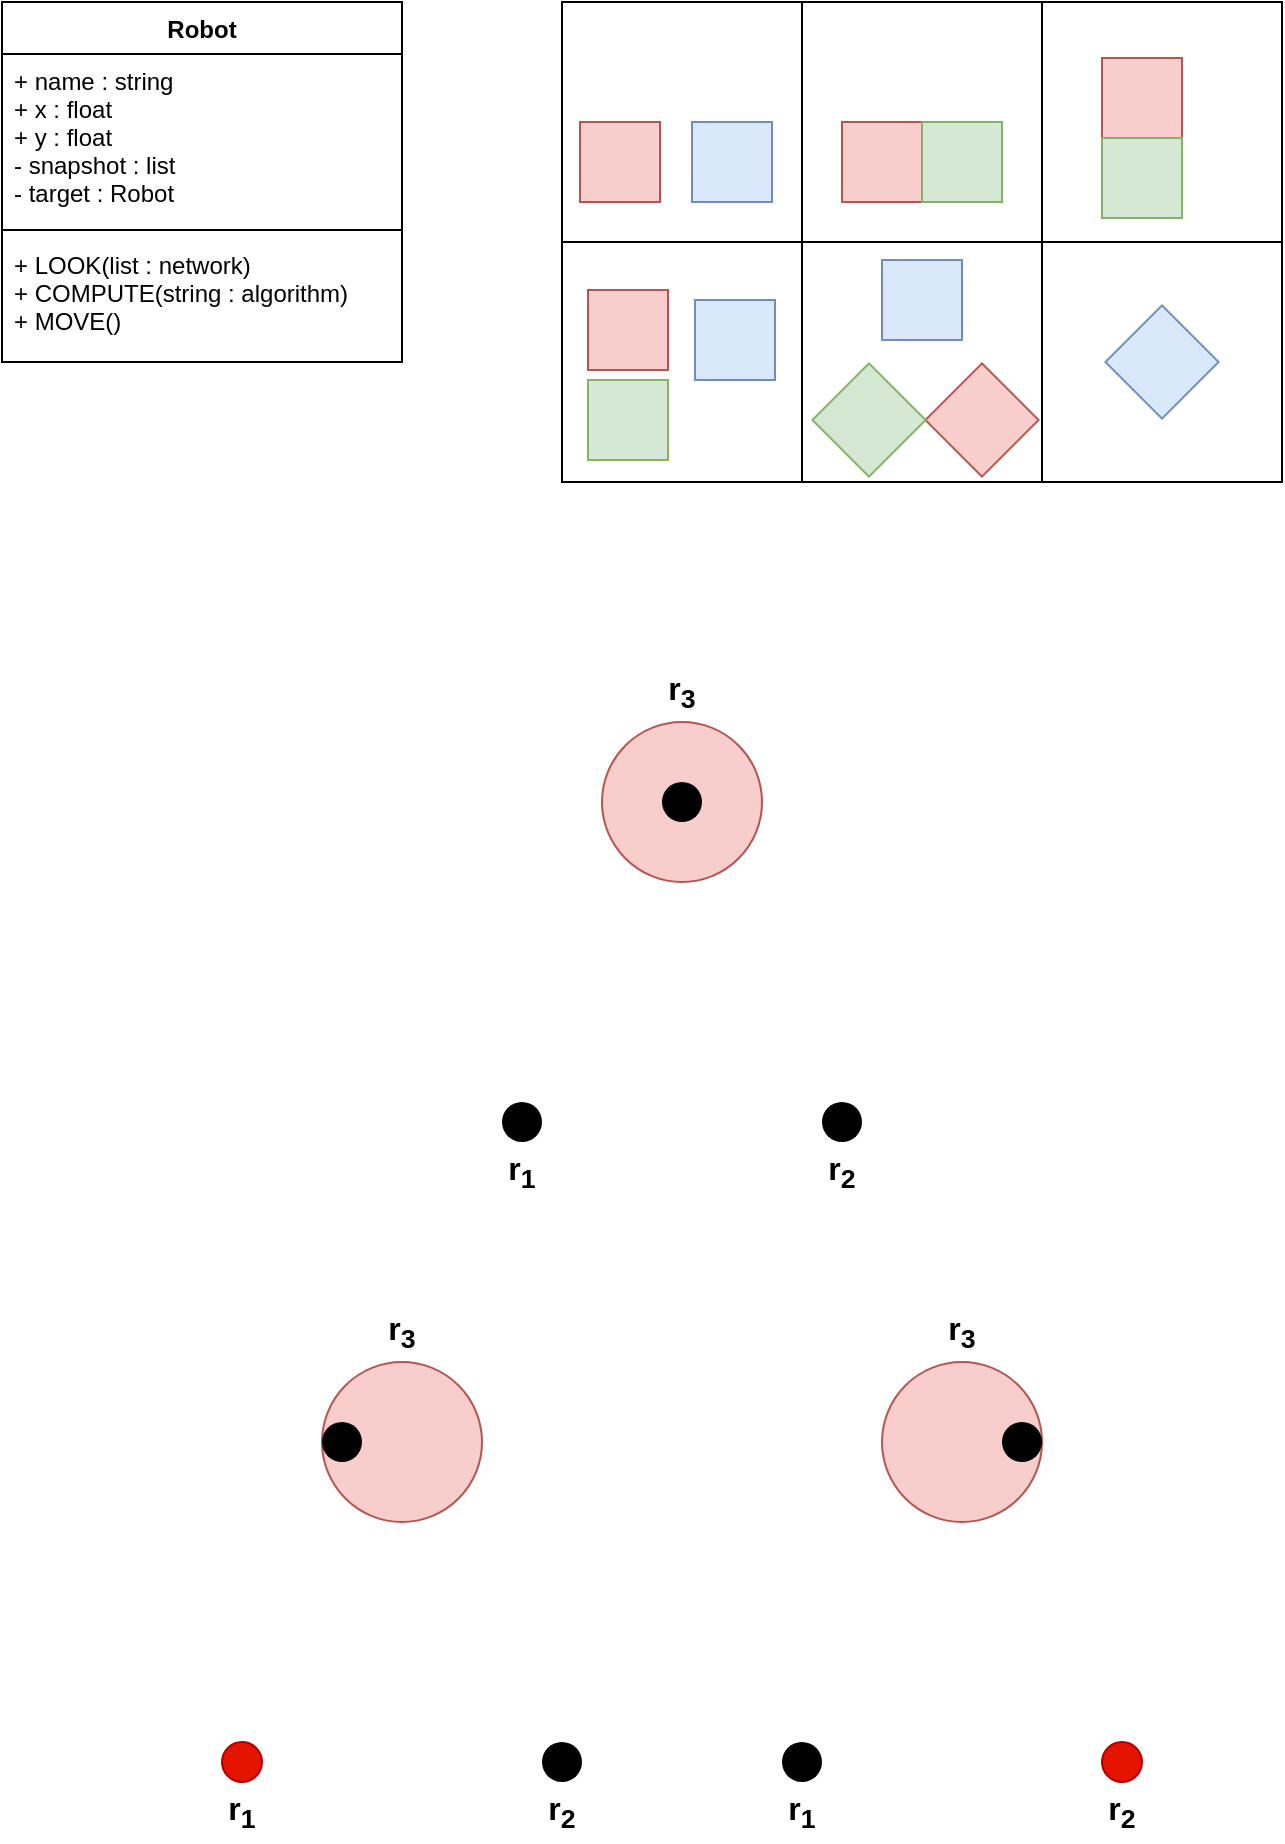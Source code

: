 <mxfile version="11.1.4" type="github"><diagram id="PBd7I97_iz6SL33BSWpR" name="Page-1"><mxGraphModel dx="918" dy="475" grid="1" gridSize="10" guides="1" tooltips="1" connect="1" arrows="1" fold="1" page="1" pageScale="1" pageWidth="827" pageHeight="1169" math="0" shadow="0"><root><mxCell id="0"/><mxCell id="1" parent="0"/><mxCell id="J5hD7kxmrD2mWsTnJBY3-1" value="Robot" style="swimlane;fontStyle=1;align=center;verticalAlign=top;childLayout=stackLayout;horizontal=1;startSize=26;horizontalStack=0;resizeParent=1;resizeParentMax=0;resizeLast=0;collapsible=1;marginBottom=0;" vertex="1" parent="1"><mxGeometry x="120" y="40" width="200" height="180" as="geometry"><mxRectangle x="120" y="40" width="60" height="26" as="alternateBounds"/></mxGeometry></mxCell><mxCell id="J5hD7kxmrD2mWsTnJBY3-2" value="+ name : string&#xA;+ x : float&#xA;+ y : float&#xA;- snapshot : list&#xA;- target : Robot&#xA;" style="text;strokeColor=none;fillColor=none;align=left;verticalAlign=top;spacingLeft=4;spacingRight=4;overflow=hidden;rotatable=0;points=[[0,0.5],[1,0.5]];portConstraint=eastwest;" vertex="1" parent="J5hD7kxmrD2mWsTnJBY3-1"><mxGeometry y="26" width="200" height="84" as="geometry"/></mxCell><mxCell id="J5hD7kxmrD2mWsTnJBY3-3" value="" style="line;strokeWidth=1;fillColor=none;align=left;verticalAlign=middle;spacingTop=-1;spacingLeft=3;spacingRight=3;rotatable=0;labelPosition=right;points=[];portConstraint=eastwest;" vertex="1" parent="J5hD7kxmrD2mWsTnJBY3-1"><mxGeometry y="110" width="200" height="8" as="geometry"/></mxCell><mxCell id="J5hD7kxmrD2mWsTnJBY3-4" value="+ LOOK(list : network)&#xA;+ COMPUTE(string : algorithm)&#xA;+ MOVE()&#xA;" style="text;strokeColor=none;fillColor=none;align=left;verticalAlign=top;spacingLeft=4;spacingRight=4;overflow=hidden;rotatable=0;points=[[0,0.5],[1,0.5]];portConstraint=eastwest;" vertex="1" parent="J5hD7kxmrD2mWsTnJBY3-1"><mxGeometry y="118" width="200" height="62" as="geometry"/></mxCell><mxCell id="J5hD7kxmrD2mWsTnJBY3-5" value="" style="rounded=0;whiteSpace=wrap;html=1;" vertex="1" parent="1"><mxGeometry x="400" y="40" width="120" height="120" as="geometry"/></mxCell><mxCell id="J5hD7kxmrD2mWsTnJBY3-6" value="" style="rounded=0;whiteSpace=wrap;html=1;" vertex="1" parent="1"><mxGeometry x="520" y="40" width="120" height="120" as="geometry"/></mxCell><mxCell id="J5hD7kxmrD2mWsTnJBY3-7" value="" style="rounded=0;whiteSpace=wrap;html=1;" vertex="1" parent="1"><mxGeometry x="640" y="40" width="120" height="120" as="geometry"/></mxCell><mxCell id="J5hD7kxmrD2mWsTnJBY3-8" value="" style="rounded=0;whiteSpace=wrap;html=1;" vertex="1" parent="1"><mxGeometry x="400" y="160" width="120" height="120" as="geometry"/></mxCell><mxCell id="J5hD7kxmrD2mWsTnJBY3-9" value="" style="rounded=0;whiteSpace=wrap;html=1;" vertex="1" parent="1"><mxGeometry x="520" y="160" width="120" height="120" as="geometry"/></mxCell><mxCell id="J5hD7kxmrD2mWsTnJBY3-10" value="" style="rounded=0;whiteSpace=wrap;html=1;" vertex="1" parent="1"><mxGeometry x="640" y="160" width="120" height="120" as="geometry"/></mxCell><mxCell id="J5hD7kxmrD2mWsTnJBY3-12" value="" style="whiteSpace=wrap;html=1;aspect=fixed;fillColor=#f8cecc;strokeColor=#b85450;" vertex="1" parent="1"><mxGeometry x="409" y="100" width="40" height="40" as="geometry"/></mxCell><mxCell id="J5hD7kxmrD2mWsTnJBY3-13" value="" style="whiteSpace=wrap;html=1;aspect=fixed;fillColor=#dae8fc;strokeColor=#6c8ebf;" vertex="1" parent="1"><mxGeometry x="465" y="100" width="40" height="40" as="geometry"/></mxCell><mxCell id="J5hD7kxmrD2mWsTnJBY3-14" value="" style="whiteSpace=wrap;html=1;aspect=fixed;fillColor=#f8cecc;strokeColor=#b85450;" vertex="1" parent="1"><mxGeometry x="540" y="100" width="40" height="40" as="geometry"/></mxCell><mxCell id="J5hD7kxmrD2mWsTnJBY3-15" value="" style="whiteSpace=wrap;html=1;aspect=fixed;fillColor=#d5e8d4;strokeColor=#82b366;" vertex="1" parent="1"><mxGeometry x="580" y="100" width="40" height="40" as="geometry"/></mxCell><mxCell id="J5hD7kxmrD2mWsTnJBY3-16" value="" style="whiteSpace=wrap;html=1;aspect=fixed;fillColor=#f8cecc;strokeColor=#b85450;" vertex="1" parent="1"><mxGeometry x="670" y="68" width="40" height="40" as="geometry"/></mxCell><mxCell id="J5hD7kxmrD2mWsTnJBY3-17" value="" style="whiteSpace=wrap;html=1;aspect=fixed;fillColor=#d5e8d4;strokeColor=#82b366;" vertex="1" parent="1"><mxGeometry x="670" y="108" width="40" height="40" as="geometry"/></mxCell><mxCell id="J5hD7kxmrD2mWsTnJBY3-18" value="" style="whiteSpace=wrap;html=1;aspect=fixed;fillColor=#f8cecc;strokeColor=#b85450;" vertex="1" parent="1"><mxGeometry x="413" y="184" width="40" height="40" as="geometry"/></mxCell><mxCell id="J5hD7kxmrD2mWsTnJBY3-19" value="" style="whiteSpace=wrap;html=1;aspect=fixed;fillColor=#d5e8d4;strokeColor=#82b366;" vertex="1" parent="1"><mxGeometry x="413" y="229" width="40" height="40" as="geometry"/></mxCell><mxCell id="J5hD7kxmrD2mWsTnJBY3-20" value="" style="whiteSpace=wrap;html=1;aspect=fixed;fillColor=#dae8fc;strokeColor=#6c8ebf;" vertex="1" parent="1"><mxGeometry x="466.5" y="189" width="40" height="40" as="geometry"/></mxCell><mxCell id="J5hD7kxmrD2mWsTnJBY3-21" value="" style="whiteSpace=wrap;html=1;aspect=fixed;fillColor=#f8cecc;strokeColor=#b85450;rotation=45;direction=south;" vertex="1" parent="1"><mxGeometry x="590" y="229" width="40" height="40" as="geometry"/></mxCell><mxCell id="J5hD7kxmrD2mWsTnJBY3-22" value="" style="whiteSpace=wrap;html=1;aspect=fixed;fillColor=#d5e8d4;strokeColor=#82b366;rotation=45;" vertex="1" parent="1"><mxGeometry x="533.5" y="229" width="40" height="40" as="geometry"/></mxCell><mxCell id="J5hD7kxmrD2mWsTnJBY3-23" value="" style="whiteSpace=wrap;html=1;aspect=fixed;fillColor=#dae8fc;strokeColor=#6c8ebf;rotation=45;" vertex="1" parent="1"><mxGeometry x="680" y="200" width="40" height="40" as="geometry"/></mxCell><mxCell id="J5hD7kxmrD2mWsTnJBY3-27" value="" style="whiteSpace=wrap;html=1;aspect=fixed;fillColor=#dae8fc;strokeColor=#6c8ebf;" vertex="1" parent="1"><mxGeometry x="560" y="169" width="40" height="40" as="geometry"/></mxCell><mxCell id="J5hD7kxmrD2mWsTnJBY3-33" value="" style="ellipse;whiteSpace=wrap;html=1;aspect=fixed;fillColor=#F8CECC;strokeColor=#b85450;gradientColor=none;" vertex="1" parent="1"><mxGeometry x="280" y="720" width="80" height="80" as="geometry"/></mxCell><mxCell id="J5hD7kxmrD2mWsTnJBY3-34" value="" style="ellipse;whiteSpace=wrap;html=1;aspect=fixed;fillColor=#e51400;strokeColor=#B20000;fontColor=#ffffff;" vertex="1" parent="1"><mxGeometry x="230" y="910" width="20" height="20" as="geometry"/></mxCell><mxCell id="J5hD7kxmrD2mWsTnJBY3-35" value="" style="ellipse;whiteSpace=wrap;html=1;aspect=fixed;fillColor=#000000;strokeColor=none;fontColor=#ffffff;" vertex="1" parent="1"><mxGeometry x="390" y="910" width="20" height="20" as="geometry"/></mxCell><mxCell id="J5hD7kxmrD2mWsTnJBY3-36" value="" style="ellipse;whiteSpace=wrap;html=1;aspect=fixed;fillColor=#000000;strokeColor=none;fontColor=#ffffff;" vertex="1" parent="1"><mxGeometry x="280" y="750" width="20" height="20" as="geometry"/></mxCell><mxCell id="J5hD7kxmrD2mWsTnJBY3-42" value="" style="ellipse;whiteSpace=wrap;html=1;aspect=fixed;fillColor=#F8CECC;strokeColor=#b85450;gradientColor=none;flipH=0;" vertex="1" parent="1"><mxGeometry x="560" y="720" width="80" height="80" as="geometry"/></mxCell><mxCell id="J5hD7kxmrD2mWsTnJBY3-43" value="" style="ellipse;whiteSpace=wrap;html=1;aspect=fixed;fillColor=#000000;strokeColor=none;fontColor=#ffffff;flipH=0;" vertex="1" parent="1"><mxGeometry x="510" y="910" width="20" height="20" as="geometry"/></mxCell><mxCell id="J5hD7kxmrD2mWsTnJBY3-44" value="" style="ellipse;whiteSpace=wrap;html=1;aspect=fixed;fillColor=#e51400;strokeColor=#B20000;fontColor=#ffffff;flipH=0;" vertex="1" parent="1"><mxGeometry x="670" y="910" width="20" height="20" as="geometry"/></mxCell><mxCell id="J5hD7kxmrD2mWsTnJBY3-45" value="" style="ellipse;whiteSpace=wrap;html=1;aspect=fixed;fillColor=#000000;strokeColor=none;fontColor=#ffffff;flipH=0;" vertex="1" parent="1"><mxGeometry x="620" y="750" width="20" height="20" as="geometry"/></mxCell><mxCell id="J5hD7kxmrD2mWsTnJBY3-50" value="&lt;font style=&quot;font-size: 16px&quot;&gt;&lt;b&gt;r&lt;sub&gt;1&lt;/sub&gt;&lt;/b&gt;&lt;/font&gt;" style="text;html=1;strokeColor=none;fillColor=none;align=center;verticalAlign=middle;whiteSpace=wrap;rounded=0;" vertex="1" parent="1"><mxGeometry x="220" y="930" width="40" height="30" as="geometry"/></mxCell><mxCell id="J5hD7kxmrD2mWsTnJBY3-51" value="&lt;font style=&quot;font-size: 16px&quot;&gt;&lt;b&gt;r&lt;sub&gt;2&lt;/sub&gt;&lt;/b&gt;&lt;/font&gt;" style="text;html=1;strokeColor=none;fillColor=none;align=center;verticalAlign=middle;whiteSpace=wrap;rounded=0;" vertex="1" parent="1"><mxGeometry x="380" y="930" width="40" height="30" as="geometry"/></mxCell><mxCell id="J5hD7kxmrD2mWsTnJBY3-52" value="&lt;font style=&quot;font-size: 16px&quot;&gt;&lt;b&gt;r&lt;sub&gt;3&lt;/sub&gt;&lt;/b&gt;&lt;/font&gt;" style="text;html=1;strokeColor=none;fillColor=none;align=center;verticalAlign=middle;whiteSpace=wrap;rounded=0;" vertex="1" parent="1"><mxGeometry x="300" y="690" width="40" height="30" as="geometry"/></mxCell><mxCell id="J5hD7kxmrD2mWsTnJBY3-53" value="&lt;font style=&quot;font-size: 16px&quot;&gt;&lt;b&gt;r&lt;sub&gt;1&lt;/sub&gt;&lt;/b&gt;&lt;/font&gt;" style="text;html=1;strokeColor=none;fillColor=none;align=center;verticalAlign=middle;whiteSpace=wrap;rounded=0;" vertex="1" parent="1"><mxGeometry x="500" y="930" width="40" height="30" as="geometry"/></mxCell><mxCell id="J5hD7kxmrD2mWsTnJBY3-54" value="&lt;font style=&quot;font-size: 16px&quot;&gt;&lt;b&gt;r&lt;sub&gt;2&lt;/sub&gt;&lt;/b&gt;&lt;/font&gt;" style="text;html=1;strokeColor=none;fillColor=none;align=center;verticalAlign=middle;whiteSpace=wrap;rounded=0;" vertex="1" parent="1"><mxGeometry x="660" y="930" width="40" height="30" as="geometry"/></mxCell><mxCell id="J5hD7kxmrD2mWsTnJBY3-55" value="&lt;font style=&quot;font-size: 16px&quot;&gt;&lt;b&gt;r&lt;sub&gt;3&lt;/sub&gt;&lt;/b&gt;&lt;/font&gt;" style="text;html=1;strokeColor=none;fillColor=none;align=center;verticalAlign=middle;whiteSpace=wrap;rounded=0;" vertex="1" parent="1"><mxGeometry x="580" y="690" width="40" height="30" as="geometry"/></mxCell><mxCell id="J5hD7kxmrD2mWsTnJBY3-56" value="" style="group" vertex="1" connectable="0" parent="1"><mxGeometry x="360" y="370" width="200" height="270" as="geometry"/></mxCell><mxCell id="J5hD7kxmrD2mWsTnJBY3-32" value="" style="ellipse;whiteSpace=wrap;html=1;aspect=fixed;fillColor=#F8CECC;strokeColor=#b85450;gradientColor=none;" vertex="1" parent="J5hD7kxmrD2mWsTnJBY3-56"><mxGeometry x="60" y="30" width="80" height="80" as="geometry"/></mxCell><mxCell id="J5hD7kxmrD2mWsTnJBY3-29" value="" style="ellipse;whiteSpace=wrap;html=1;aspect=fixed;fillColor=#000000;strokeColor=none;fontColor=#ffffff;" vertex="1" parent="J5hD7kxmrD2mWsTnJBY3-56"><mxGeometry x="10" y="220" width="20" height="20" as="geometry"/></mxCell><mxCell id="J5hD7kxmrD2mWsTnJBY3-30" value="" style="ellipse;whiteSpace=wrap;html=1;aspect=fixed;fillColor=#000000;strokeColor=none;fontColor=#ffffff;" vertex="1" parent="J5hD7kxmrD2mWsTnJBY3-56"><mxGeometry x="170" y="220" width="20" height="20" as="geometry"/></mxCell><mxCell id="J5hD7kxmrD2mWsTnJBY3-31" value="" style="ellipse;whiteSpace=wrap;html=1;aspect=fixed;fillColor=#000000;strokeColor=none;fontColor=#ffffff;" vertex="1" parent="J5hD7kxmrD2mWsTnJBY3-56"><mxGeometry x="90" y="60" width="20" height="20" as="geometry"/></mxCell><mxCell id="J5hD7kxmrD2mWsTnJBY3-47" value="&lt;font style=&quot;font-size: 16px&quot;&gt;&lt;b&gt;r&lt;sub&gt;1&lt;/sub&gt;&lt;/b&gt;&lt;/font&gt;" style="text;html=1;strokeColor=none;fillColor=none;align=center;verticalAlign=middle;whiteSpace=wrap;rounded=0;" vertex="1" parent="J5hD7kxmrD2mWsTnJBY3-56"><mxGeometry y="240" width="40" height="30" as="geometry"/></mxCell><mxCell id="J5hD7kxmrD2mWsTnJBY3-48" value="&lt;font style=&quot;font-size: 16px&quot;&gt;&lt;b&gt;r&lt;sub&gt;2&lt;/sub&gt;&lt;/b&gt;&lt;/font&gt;" style="text;html=1;strokeColor=none;fillColor=none;align=center;verticalAlign=middle;whiteSpace=wrap;rounded=0;" vertex="1" parent="J5hD7kxmrD2mWsTnJBY3-56"><mxGeometry x="160" y="240" width="40" height="30" as="geometry"/></mxCell><mxCell id="J5hD7kxmrD2mWsTnJBY3-49" value="&lt;font style=&quot;font-size: 16px&quot;&gt;&lt;b&gt;r&lt;sub&gt;3&lt;/sub&gt;&lt;/b&gt;&lt;/font&gt;" style="text;html=1;strokeColor=none;fillColor=none;align=center;verticalAlign=middle;whiteSpace=wrap;rounded=0;" vertex="1" parent="J5hD7kxmrD2mWsTnJBY3-56"><mxGeometry x="80" width="40" height="30" as="geometry"/></mxCell></root></mxGraphModel></diagram></mxfile>
